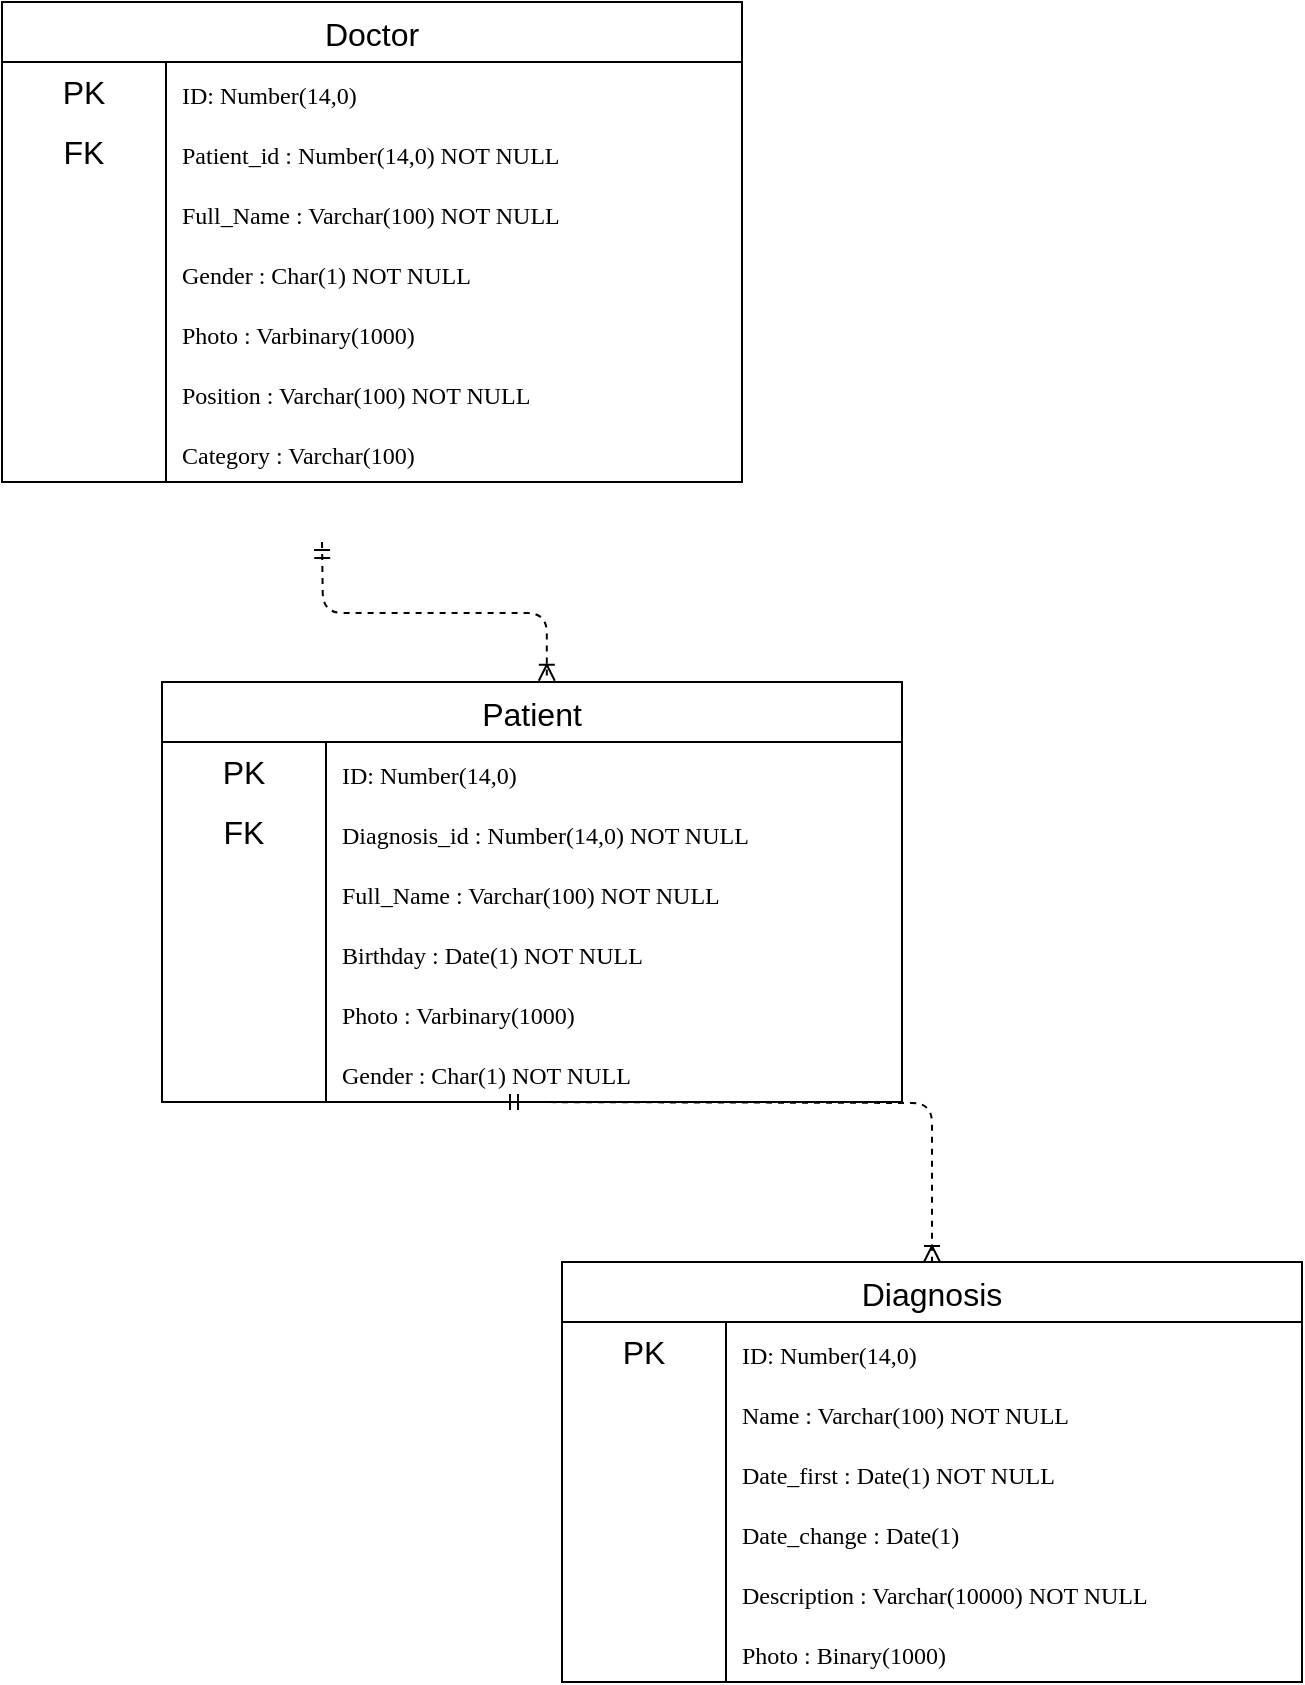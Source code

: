 <mxfile version="25.0.1">
  <diagram name="Страница — 1" id="5wm_MW8RiW5G4kwtfzKN">
    <mxGraphModel dx="1737" dy="807" grid="1" gridSize="10" guides="1" tooltips="1" connect="1" arrows="1" fold="1" page="1" pageScale="1" pageWidth="827" pageHeight="1169" math="0" shadow="0">
      <root>
        <mxCell id="0" />
        <mxCell id="1" parent="0" />
        <mxCell id="_ISjkX7I6UmkPHPzQtQV-1" value="Doctor" style="shape=table;startSize=30;container=1;collapsible=0;childLayout=tableLayout;fixedRows=1;rowLines=0;fontStyle=0;strokeColor=default;fontSize=16;" parent="1" vertex="1">
          <mxGeometry x="680" y="930" width="370" height="240" as="geometry" />
        </mxCell>
        <mxCell id="_ISjkX7I6UmkPHPzQtQV-2" value="" style="shape=tableRow;horizontal=0;startSize=0;swimlaneHead=0;swimlaneBody=0;top=0;left=0;bottom=0;right=0;collapsible=0;dropTarget=0;fillColor=none;points=[[0,0.5],[1,0.5]];portConstraint=eastwest;strokeColor=inherit;fontSize=16;" parent="_ISjkX7I6UmkPHPzQtQV-1" vertex="1">
          <mxGeometry y="30" width="370" height="30" as="geometry" />
        </mxCell>
        <mxCell id="_ISjkX7I6UmkPHPzQtQV-3" value="PK" style="shape=partialRectangle;html=1;whiteSpace=wrap;connectable=0;fillColor=none;top=0;left=0;bottom=0;right=0;overflow=hidden;pointerEvents=1;strokeColor=inherit;fontSize=16;" parent="_ISjkX7I6UmkPHPzQtQV-2" vertex="1">
          <mxGeometry width="82" height="30" as="geometry">
            <mxRectangle width="82" height="30" as="alternateBounds" />
          </mxGeometry>
        </mxCell>
        <mxCell id="_ISjkX7I6UmkPHPzQtQV-4" value="&lt;span style=&quot;font-family: Verdana; font-size: 12px; text-wrap: nowrap;&quot;&gt;ID: Number(14,0)&lt;/span&gt;" style="shape=partialRectangle;html=1;whiteSpace=wrap;connectable=0;fillColor=none;top=0;left=0;bottom=0;right=0;align=left;spacingLeft=6;overflow=hidden;strokeColor=inherit;fontSize=16;" parent="_ISjkX7I6UmkPHPzQtQV-2" vertex="1">
          <mxGeometry x="82" width="288" height="30" as="geometry">
            <mxRectangle width="288" height="30" as="alternateBounds" />
          </mxGeometry>
        </mxCell>
        <mxCell id="_ISjkX7I6UmkPHPzQtQV-5" value="" style="shape=tableRow;horizontal=0;startSize=0;swimlaneHead=0;swimlaneBody=0;top=0;left=0;bottom=0;right=0;collapsible=0;dropTarget=0;fillColor=none;points=[[0,0.5],[1,0.5]];portConstraint=eastwest;strokeColor=inherit;fontSize=16;" parent="_ISjkX7I6UmkPHPzQtQV-1" vertex="1">
          <mxGeometry y="60" width="370" height="30" as="geometry" />
        </mxCell>
        <mxCell id="_ISjkX7I6UmkPHPzQtQV-6" value="FK" style="shape=partialRectangle;html=1;whiteSpace=wrap;connectable=0;fillColor=none;top=0;left=0;bottom=0;right=0;overflow=hidden;strokeColor=inherit;fontSize=16;" parent="_ISjkX7I6UmkPHPzQtQV-5" vertex="1">
          <mxGeometry width="82" height="30" as="geometry">
            <mxRectangle width="82" height="30" as="alternateBounds" />
          </mxGeometry>
        </mxCell>
        <mxCell id="_ISjkX7I6UmkPHPzQtQV-7" value="&lt;span style=&quot;font-family: Verdana; font-size: 12px; text-wrap: nowrap;&quot;&gt;Patient_id : Number(14,0) NOT NULL&lt;/span&gt;" style="shape=partialRectangle;html=1;whiteSpace=wrap;connectable=0;fillColor=none;top=0;left=0;bottom=0;right=0;align=left;spacingLeft=6;overflow=hidden;strokeColor=inherit;fontSize=16;" parent="_ISjkX7I6UmkPHPzQtQV-5" vertex="1">
          <mxGeometry x="82" width="288" height="30" as="geometry">
            <mxRectangle width="288" height="30" as="alternateBounds" />
          </mxGeometry>
        </mxCell>
        <mxCell id="_ISjkX7I6UmkPHPzQtQV-8" value="" style="shape=tableRow;horizontal=0;startSize=0;swimlaneHead=0;swimlaneBody=0;top=0;left=0;bottom=0;right=0;collapsible=0;dropTarget=0;fillColor=none;points=[[0,0.5],[1,0.5]];portConstraint=eastwest;strokeColor=inherit;fontSize=16;" parent="_ISjkX7I6UmkPHPzQtQV-1" vertex="1">
          <mxGeometry y="90" width="370" height="30" as="geometry" />
        </mxCell>
        <mxCell id="_ISjkX7I6UmkPHPzQtQV-9" value="" style="shape=partialRectangle;html=1;whiteSpace=wrap;connectable=0;fillColor=none;top=0;left=0;bottom=0;right=0;overflow=hidden;strokeColor=inherit;fontSize=16;" parent="_ISjkX7I6UmkPHPzQtQV-8" vertex="1">
          <mxGeometry width="82" height="30" as="geometry">
            <mxRectangle width="82" height="30" as="alternateBounds" />
          </mxGeometry>
        </mxCell>
        <mxCell id="_ISjkX7I6UmkPHPzQtQV-10" value="&lt;span style=&quot;font-family: Verdana; font-size: 12px; text-wrap: nowrap;&quot;&gt;Full_Name : Varchar(100) NOT NULL&lt;/span&gt;" style="shape=partialRectangle;html=1;whiteSpace=wrap;connectable=0;fillColor=none;top=0;left=0;bottom=0;right=0;align=left;spacingLeft=6;overflow=hidden;strokeColor=inherit;fontSize=16;" parent="_ISjkX7I6UmkPHPzQtQV-8" vertex="1">
          <mxGeometry x="82" width="288" height="30" as="geometry">
            <mxRectangle width="288" height="30" as="alternateBounds" />
          </mxGeometry>
        </mxCell>
        <mxCell id="_ISjkX7I6UmkPHPzQtQV-11" value="" style="shape=tableRow;horizontal=0;startSize=0;swimlaneHead=0;swimlaneBody=0;top=0;left=0;bottom=0;right=0;collapsible=0;dropTarget=0;fillColor=none;points=[[0,0.5],[1,0.5]];portConstraint=eastwest;strokeColor=inherit;fontSize=16;" parent="_ISjkX7I6UmkPHPzQtQV-1" vertex="1">
          <mxGeometry y="120" width="370" height="30" as="geometry" />
        </mxCell>
        <mxCell id="_ISjkX7I6UmkPHPzQtQV-12" value="" style="shape=partialRectangle;html=1;whiteSpace=wrap;connectable=0;fillColor=none;top=0;left=0;bottom=0;right=0;overflow=hidden;strokeColor=inherit;fontSize=16;" parent="_ISjkX7I6UmkPHPzQtQV-11" vertex="1">
          <mxGeometry width="82" height="30" as="geometry">
            <mxRectangle width="82" height="30" as="alternateBounds" />
          </mxGeometry>
        </mxCell>
        <mxCell id="_ISjkX7I6UmkPHPzQtQV-13" value="&lt;span style=&quot;font-family: Verdana; font-size: 12px; text-wrap: nowrap;&quot;&gt;Gender : Char(1) NOT NULL&lt;/span&gt;" style="shape=partialRectangle;html=1;whiteSpace=wrap;connectable=0;fillColor=none;top=0;left=0;bottom=0;right=0;align=left;spacingLeft=6;overflow=hidden;strokeColor=inherit;fontSize=16;" parent="_ISjkX7I6UmkPHPzQtQV-11" vertex="1">
          <mxGeometry x="82" width="288" height="30" as="geometry">
            <mxRectangle width="288" height="30" as="alternateBounds" />
          </mxGeometry>
        </mxCell>
        <mxCell id="_ISjkX7I6UmkPHPzQtQV-14" value="" style="shape=tableRow;horizontal=0;startSize=0;swimlaneHead=0;swimlaneBody=0;top=0;left=0;bottom=0;right=0;collapsible=0;dropTarget=0;fillColor=none;points=[[0,0.5],[1,0.5]];portConstraint=eastwest;strokeColor=inherit;fontSize=16;" parent="_ISjkX7I6UmkPHPzQtQV-1" vertex="1">
          <mxGeometry y="150" width="370" height="30" as="geometry" />
        </mxCell>
        <mxCell id="_ISjkX7I6UmkPHPzQtQV-15" value="" style="shape=partialRectangle;html=1;whiteSpace=wrap;connectable=0;fillColor=none;top=0;left=0;bottom=0;right=0;overflow=hidden;strokeColor=inherit;fontSize=16;" parent="_ISjkX7I6UmkPHPzQtQV-14" vertex="1">
          <mxGeometry width="82" height="30" as="geometry">
            <mxRectangle width="82" height="30" as="alternateBounds" />
          </mxGeometry>
        </mxCell>
        <mxCell id="_ISjkX7I6UmkPHPzQtQV-16" value="&lt;span style=&quot;font-family: Verdana; font-size: 12px; text-wrap: nowrap;&quot;&gt;Photo : Varbinary(1000)&lt;/span&gt;" style="shape=partialRectangle;html=1;whiteSpace=wrap;connectable=0;fillColor=none;top=0;left=0;bottom=0;right=0;align=left;spacingLeft=6;overflow=hidden;strokeColor=inherit;fontSize=16;" parent="_ISjkX7I6UmkPHPzQtQV-14" vertex="1">
          <mxGeometry x="82" width="288" height="30" as="geometry">
            <mxRectangle width="288" height="30" as="alternateBounds" />
          </mxGeometry>
        </mxCell>
        <mxCell id="_ISjkX7I6UmkPHPzQtQV-17" value="" style="shape=tableRow;horizontal=0;startSize=0;swimlaneHead=0;swimlaneBody=0;top=0;left=0;bottom=0;right=0;collapsible=0;dropTarget=0;fillColor=none;points=[[0,0.5],[1,0.5]];portConstraint=eastwest;strokeColor=inherit;fontSize=16;" parent="_ISjkX7I6UmkPHPzQtQV-1" vertex="1">
          <mxGeometry y="180" width="370" height="30" as="geometry" />
        </mxCell>
        <mxCell id="_ISjkX7I6UmkPHPzQtQV-18" value="" style="shape=partialRectangle;html=1;whiteSpace=wrap;connectable=0;fillColor=none;top=0;left=0;bottom=0;right=0;overflow=hidden;strokeColor=inherit;fontSize=16;" parent="_ISjkX7I6UmkPHPzQtQV-17" vertex="1">
          <mxGeometry width="82" height="30" as="geometry">
            <mxRectangle width="82" height="30" as="alternateBounds" />
          </mxGeometry>
        </mxCell>
        <mxCell id="_ISjkX7I6UmkPHPzQtQV-19" value="&lt;span style=&quot;font-family: Verdana; font-size: 12px; text-wrap: nowrap;&quot;&gt;Position : Varchar(100) NOT NULL&lt;/span&gt;" style="shape=partialRectangle;html=1;whiteSpace=wrap;connectable=0;fillColor=none;top=0;left=0;bottom=0;right=0;align=left;spacingLeft=6;overflow=hidden;strokeColor=inherit;fontSize=16;" parent="_ISjkX7I6UmkPHPzQtQV-17" vertex="1">
          <mxGeometry x="82" width="288" height="30" as="geometry">
            <mxRectangle width="288" height="30" as="alternateBounds" />
          </mxGeometry>
        </mxCell>
        <mxCell id="40LIs_LKBng66J1xRwgj-20" value="" style="shape=tableRow;horizontal=0;startSize=0;swimlaneHead=0;swimlaneBody=0;top=0;left=0;bottom=0;right=0;collapsible=0;dropTarget=0;fillColor=none;points=[[0,0.5],[1,0.5]];portConstraint=eastwest;strokeColor=inherit;fontSize=16;" vertex="1" parent="_ISjkX7I6UmkPHPzQtQV-1">
          <mxGeometry y="210" width="370" height="30" as="geometry" />
        </mxCell>
        <mxCell id="40LIs_LKBng66J1xRwgj-21" value="" style="shape=partialRectangle;html=1;whiteSpace=wrap;connectable=0;fillColor=none;top=0;left=0;bottom=0;right=0;overflow=hidden;strokeColor=inherit;fontSize=16;" vertex="1" parent="40LIs_LKBng66J1xRwgj-20">
          <mxGeometry width="82" height="30" as="geometry">
            <mxRectangle width="82" height="30" as="alternateBounds" />
          </mxGeometry>
        </mxCell>
        <mxCell id="40LIs_LKBng66J1xRwgj-22" value="&lt;span style=&quot;font-family: Verdana; font-size: 12px; text-wrap: nowrap;&quot;&gt;Category : Varchar(100)&lt;/span&gt;" style="shape=partialRectangle;html=1;whiteSpace=wrap;connectable=0;fillColor=none;top=0;left=0;bottom=0;right=0;align=left;spacingLeft=6;overflow=hidden;strokeColor=inherit;fontSize=16;" vertex="1" parent="40LIs_LKBng66J1xRwgj-20">
          <mxGeometry x="82" width="288" height="30" as="geometry">
            <mxRectangle width="288" height="30" as="alternateBounds" />
          </mxGeometry>
        </mxCell>
        <mxCell id="_ISjkX7I6UmkPHPzQtQV-20" value="Patient" style="shape=table;startSize=30;container=1;collapsible=0;childLayout=tableLayout;fixedRows=1;rowLines=0;fontStyle=0;strokeColor=default;fontSize=16;" parent="1" vertex="1">
          <mxGeometry x="760" y="1270" width="370" height="210" as="geometry" />
        </mxCell>
        <mxCell id="_ISjkX7I6UmkPHPzQtQV-21" value="" style="shape=tableRow;horizontal=0;startSize=0;swimlaneHead=0;swimlaneBody=0;top=0;left=0;bottom=0;right=0;collapsible=0;dropTarget=0;fillColor=none;points=[[0,0.5],[1,0.5]];portConstraint=eastwest;strokeColor=inherit;fontSize=16;" parent="_ISjkX7I6UmkPHPzQtQV-20" vertex="1">
          <mxGeometry y="30" width="370" height="30" as="geometry" />
        </mxCell>
        <mxCell id="_ISjkX7I6UmkPHPzQtQV-22" value="PK" style="shape=partialRectangle;html=1;whiteSpace=wrap;connectable=0;fillColor=none;top=0;left=0;bottom=0;right=0;overflow=hidden;pointerEvents=1;strokeColor=inherit;fontSize=16;" parent="_ISjkX7I6UmkPHPzQtQV-21" vertex="1">
          <mxGeometry width="82" height="30" as="geometry">
            <mxRectangle width="82" height="30" as="alternateBounds" />
          </mxGeometry>
        </mxCell>
        <mxCell id="_ISjkX7I6UmkPHPzQtQV-23" value="&lt;span style=&quot;font-family: Verdana; font-size: 12px; text-wrap: nowrap;&quot;&gt;ID: Number(14,0)&lt;/span&gt;" style="shape=partialRectangle;html=1;whiteSpace=wrap;connectable=0;fillColor=none;top=0;left=0;bottom=0;right=0;align=left;spacingLeft=6;overflow=hidden;strokeColor=inherit;fontSize=16;" parent="_ISjkX7I6UmkPHPzQtQV-21" vertex="1">
          <mxGeometry x="82" width="288" height="30" as="geometry">
            <mxRectangle width="288" height="30" as="alternateBounds" />
          </mxGeometry>
        </mxCell>
        <mxCell id="_ISjkX7I6UmkPHPzQtQV-24" value="" style="shape=tableRow;horizontal=0;startSize=0;swimlaneHead=0;swimlaneBody=0;top=0;left=0;bottom=0;right=0;collapsible=0;dropTarget=0;fillColor=none;points=[[0,0.5],[1,0.5]];portConstraint=eastwest;strokeColor=inherit;fontSize=16;" parent="_ISjkX7I6UmkPHPzQtQV-20" vertex="1">
          <mxGeometry y="60" width="370" height="30" as="geometry" />
        </mxCell>
        <mxCell id="_ISjkX7I6UmkPHPzQtQV-25" value="FK" style="shape=partialRectangle;html=1;whiteSpace=wrap;connectable=0;fillColor=none;top=0;left=0;bottom=0;right=0;overflow=hidden;strokeColor=inherit;fontSize=16;" parent="_ISjkX7I6UmkPHPzQtQV-24" vertex="1">
          <mxGeometry width="82" height="30" as="geometry">
            <mxRectangle width="82" height="30" as="alternateBounds" />
          </mxGeometry>
        </mxCell>
        <mxCell id="_ISjkX7I6UmkPHPzQtQV-26" value="&lt;span style=&quot;font-family: Verdana; font-size: 12px; text-wrap: nowrap;&quot;&gt;Diagnosis_id : Number(14,0) NOT NULL&lt;/span&gt;" style="shape=partialRectangle;html=1;whiteSpace=wrap;connectable=0;fillColor=none;top=0;left=0;bottom=0;right=0;align=left;spacingLeft=6;overflow=hidden;strokeColor=inherit;fontSize=16;" parent="_ISjkX7I6UmkPHPzQtQV-24" vertex="1">
          <mxGeometry x="82" width="288" height="30" as="geometry">
            <mxRectangle width="288" height="30" as="alternateBounds" />
          </mxGeometry>
        </mxCell>
        <mxCell id="_ISjkX7I6UmkPHPzQtQV-27" value="" style="shape=tableRow;horizontal=0;startSize=0;swimlaneHead=0;swimlaneBody=0;top=0;left=0;bottom=0;right=0;collapsible=0;dropTarget=0;fillColor=none;points=[[0,0.5],[1,0.5]];portConstraint=eastwest;strokeColor=inherit;fontSize=16;" parent="_ISjkX7I6UmkPHPzQtQV-20" vertex="1">
          <mxGeometry y="90" width="370" height="30" as="geometry" />
        </mxCell>
        <mxCell id="_ISjkX7I6UmkPHPzQtQV-28" value="" style="shape=partialRectangle;html=1;whiteSpace=wrap;connectable=0;fillColor=none;top=0;left=0;bottom=0;right=0;overflow=hidden;strokeColor=inherit;fontSize=16;" parent="_ISjkX7I6UmkPHPzQtQV-27" vertex="1">
          <mxGeometry width="82" height="30" as="geometry">
            <mxRectangle width="82" height="30" as="alternateBounds" />
          </mxGeometry>
        </mxCell>
        <mxCell id="_ISjkX7I6UmkPHPzQtQV-29" value="&lt;span style=&quot;font-family: Verdana; font-size: 12px; text-wrap: nowrap;&quot;&gt;Full_Name : Varchar(100) NOT NULL&lt;/span&gt;" style="shape=partialRectangle;html=1;whiteSpace=wrap;connectable=0;fillColor=none;top=0;left=0;bottom=0;right=0;align=left;spacingLeft=6;overflow=hidden;strokeColor=inherit;fontSize=16;" parent="_ISjkX7I6UmkPHPzQtQV-27" vertex="1">
          <mxGeometry x="82" width="288" height="30" as="geometry">
            <mxRectangle width="288" height="30" as="alternateBounds" />
          </mxGeometry>
        </mxCell>
        <mxCell id="_ISjkX7I6UmkPHPzQtQV-30" value="" style="shape=tableRow;horizontal=0;startSize=0;swimlaneHead=0;swimlaneBody=0;top=0;left=0;bottom=0;right=0;collapsible=0;dropTarget=0;fillColor=none;points=[[0,0.5],[1,0.5]];portConstraint=eastwest;strokeColor=inherit;fontSize=16;" parent="_ISjkX7I6UmkPHPzQtQV-20" vertex="1">
          <mxGeometry y="120" width="370" height="30" as="geometry" />
        </mxCell>
        <mxCell id="_ISjkX7I6UmkPHPzQtQV-31" value="" style="shape=partialRectangle;html=1;whiteSpace=wrap;connectable=0;fillColor=none;top=0;left=0;bottom=0;right=0;overflow=hidden;strokeColor=inherit;fontSize=16;" parent="_ISjkX7I6UmkPHPzQtQV-30" vertex="1">
          <mxGeometry width="82" height="30" as="geometry">
            <mxRectangle width="82" height="30" as="alternateBounds" />
          </mxGeometry>
        </mxCell>
        <mxCell id="_ISjkX7I6UmkPHPzQtQV-32" value="&lt;span style=&quot;font-family: Verdana; font-size: 12px; text-wrap: nowrap;&quot;&gt;Birthday : Date(1) NOT NULL&lt;/span&gt;" style="shape=partialRectangle;html=1;whiteSpace=wrap;connectable=0;fillColor=none;top=0;left=0;bottom=0;right=0;align=left;spacingLeft=6;overflow=hidden;strokeColor=inherit;fontSize=16;" parent="_ISjkX7I6UmkPHPzQtQV-30" vertex="1">
          <mxGeometry x="82" width="288" height="30" as="geometry">
            <mxRectangle width="288" height="30" as="alternateBounds" />
          </mxGeometry>
        </mxCell>
        <mxCell id="_ISjkX7I6UmkPHPzQtQV-33" value="" style="shape=tableRow;horizontal=0;startSize=0;swimlaneHead=0;swimlaneBody=0;top=0;left=0;bottom=0;right=0;collapsible=0;dropTarget=0;fillColor=none;points=[[0,0.5],[1,0.5]];portConstraint=eastwest;strokeColor=inherit;fontSize=16;" parent="_ISjkX7I6UmkPHPzQtQV-20" vertex="1">
          <mxGeometry y="150" width="370" height="30" as="geometry" />
        </mxCell>
        <mxCell id="_ISjkX7I6UmkPHPzQtQV-34" value="" style="shape=partialRectangle;html=1;whiteSpace=wrap;connectable=0;fillColor=none;top=0;left=0;bottom=0;right=0;overflow=hidden;strokeColor=inherit;fontSize=16;" parent="_ISjkX7I6UmkPHPzQtQV-33" vertex="1">
          <mxGeometry width="82" height="30" as="geometry">
            <mxRectangle width="82" height="30" as="alternateBounds" />
          </mxGeometry>
        </mxCell>
        <mxCell id="_ISjkX7I6UmkPHPzQtQV-35" value="&lt;span style=&quot;font-family: Verdana; font-size: 12px; text-wrap: nowrap;&quot;&gt;Photo : Varbinary(1000)&lt;/span&gt;" style="shape=partialRectangle;html=1;whiteSpace=wrap;connectable=0;fillColor=none;top=0;left=0;bottom=0;right=0;align=left;spacingLeft=6;overflow=hidden;strokeColor=inherit;fontSize=16;" parent="_ISjkX7I6UmkPHPzQtQV-33" vertex="1">
          <mxGeometry x="82" width="288" height="30" as="geometry">
            <mxRectangle width="288" height="30" as="alternateBounds" />
          </mxGeometry>
        </mxCell>
        <mxCell id="_ISjkX7I6UmkPHPzQtQV-36" value="" style="shape=tableRow;horizontal=0;startSize=0;swimlaneHead=0;swimlaneBody=0;top=0;left=0;bottom=0;right=0;collapsible=0;dropTarget=0;fillColor=none;points=[[0,0.5],[1,0.5]];portConstraint=eastwest;strokeColor=inherit;fontSize=16;" parent="_ISjkX7I6UmkPHPzQtQV-20" vertex="1">
          <mxGeometry y="180" width="370" height="30" as="geometry" />
        </mxCell>
        <mxCell id="_ISjkX7I6UmkPHPzQtQV-37" value="" style="shape=partialRectangle;html=1;whiteSpace=wrap;connectable=0;fillColor=none;top=0;left=0;bottom=0;right=0;overflow=hidden;strokeColor=inherit;fontSize=16;" parent="_ISjkX7I6UmkPHPzQtQV-36" vertex="1">
          <mxGeometry width="82" height="30" as="geometry">
            <mxRectangle width="82" height="30" as="alternateBounds" />
          </mxGeometry>
        </mxCell>
        <mxCell id="_ISjkX7I6UmkPHPzQtQV-38" value="&lt;span style=&quot;font-family: Verdana; font-size: 12px; text-wrap: nowrap;&quot;&gt;Gender : Char(1) NOT NULL&lt;/span&gt;" style="shape=partialRectangle;html=1;whiteSpace=wrap;connectable=0;fillColor=none;top=0;left=0;bottom=0;right=0;align=left;spacingLeft=6;overflow=hidden;strokeColor=inherit;fontSize=16;" parent="_ISjkX7I6UmkPHPzQtQV-36" vertex="1">
          <mxGeometry x="82" width="288" height="30" as="geometry">
            <mxRectangle width="288" height="30" as="alternateBounds" />
          </mxGeometry>
        </mxCell>
        <mxCell id="_ISjkX7I6UmkPHPzQtQV-39" value="Diagnosis" style="shape=table;startSize=30;container=1;collapsible=0;childLayout=tableLayout;fixedRows=1;rowLines=0;fontStyle=0;strokeColor=default;fontSize=16;" parent="1" vertex="1">
          <mxGeometry x="960" y="1560" width="370" height="210" as="geometry" />
        </mxCell>
        <mxCell id="_ISjkX7I6UmkPHPzQtQV-40" value="" style="shape=tableRow;horizontal=0;startSize=0;swimlaneHead=0;swimlaneBody=0;top=0;left=0;bottom=0;right=0;collapsible=0;dropTarget=0;fillColor=none;points=[[0,0.5],[1,0.5]];portConstraint=eastwest;strokeColor=inherit;fontSize=16;" parent="_ISjkX7I6UmkPHPzQtQV-39" vertex="1">
          <mxGeometry y="30" width="370" height="30" as="geometry" />
        </mxCell>
        <mxCell id="_ISjkX7I6UmkPHPzQtQV-41" value="PK" style="shape=partialRectangle;html=1;whiteSpace=wrap;connectable=0;fillColor=none;top=0;left=0;bottom=0;right=0;overflow=hidden;pointerEvents=1;strokeColor=inherit;fontSize=16;" parent="_ISjkX7I6UmkPHPzQtQV-40" vertex="1">
          <mxGeometry width="82" height="30" as="geometry">
            <mxRectangle width="82" height="30" as="alternateBounds" />
          </mxGeometry>
        </mxCell>
        <mxCell id="_ISjkX7I6UmkPHPzQtQV-42" value="&lt;span style=&quot;font-family: Verdana; font-size: 12px; text-wrap: nowrap;&quot;&gt;ID: Number(14,0)&lt;/span&gt;" style="shape=partialRectangle;html=1;whiteSpace=wrap;connectable=0;fillColor=none;top=0;left=0;bottom=0;right=0;align=left;spacingLeft=6;overflow=hidden;strokeColor=inherit;fontSize=16;" parent="_ISjkX7I6UmkPHPzQtQV-40" vertex="1">
          <mxGeometry x="82" width="288" height="30" as="geometry">
            <mxRectangle width="288" height="30" as="alternateBounds" />
          </mxGeometry>
        </mxCell>
        <mxCell id="_ISjkX7I6UmkPHPzQtQV-43" value="" style="shape=tableRow;horizontal=0;startSize=0;swimlaneHead=0;swimlaneBody=0;top=0;left=0;bottom=0;right=0;collapsible=0;dropTarget=0;fillColor=none;points=[[0,0.5],[1,0.5]];portConstraint=eastwest;strokeColor=inherit;fontSize=16;" parent="_ISjkX7I6UmkPHPzQtQV-39" vertex="1">
          <mxGeometry y="60" width="370" height="30" as="geometry" />
        </mxCell>
        <mxCell id="_ISjkX7I6UmkPHPzQtQV-44" value="" style="shape=partialRectangle;html=1;whiteSpace=wrap;connectable=0;fillColor=none;top=0;left=0;bottom=0;right=0;overflow=hidden;strokeColor=inherit;fontSize=16;" parent="_ISjkX7I6UmkPHPzQtQV-43" vertex="1">
          <mxGeometry width="82" height="30" as="geometry">
            <mxRectangle width="82" height="30" as="alternateBounds" />
          </mxGeometry>
        </mxCell>
        <mxCell id="_ISjkX7I6UmkPHPzQtQV-45" value="&lt;span style=&quot;font-family: Verdana; font-size: 12px; text-wrap: nowrap;&quot;&gt;Name : Varchar(100) NOT NULL&lt;/span&gt;" style="shape=partialRectangle;html=1;whiteSpace=wrap;connectable=0;fillColor=none;top=0;left=0;bottom=0;right=0;align=left;spacingLeft=6;overflow=hidden;strokeColor=inherit;fontSize=16;" parent="_ISjkX7I6UmkPHPzQtQV-43" vertex="1">
          <mxGeometry x="82" width="288" height="30" as="geometry">
            <mxRectangle width="288" height="30" as="alternateBounds" />
          </mxGeometry>
        </mxCell>
        <mxCell id="_ISjkX7I6UmkPHPzQtQV-46" value="" style="shape=tableRow;horizontal=0;startSize=0;swimlaneHead=0;swimlaneBody=0;top=0;left=0;bottom=0;right=0;collapsible=0;dropTarget=0;fillColor=none;points=[[0,0.5],[1,0.5]];portConstraint=eastwest;strokeColor=inherit;fontSize=16;" parent="_ISjkX7I6UmkPHPzQtQV-39" vertex="1">
          <mxGeometry y="90" width="370" height="30" as="geometry" />
        </mxCell>
        <mxCell id="_ISjkX7I6UmkPHPzQtQV-47" value="" style="shape=partialRectangle;html=1;whiteSpace=wrap;connectable=0;fillColor=none;top=0;left=0;bottom=0;right=0;overflow=hidden;strokeColor=inherit;fontSize=16;" parent="_ISjkX7I6UmkPHPzQtQV-46" vertex="1">
          <mxGeometry width="82" height="30" as="geometry">
            <mxRectangle width="82" height="30" as="alternateBounds" />
          </mxGeometry>
        </mxCell>
        <mxCell id="_ISjkX7I6UmkPHPzQtQV-48" value="&lt;span style=&quot;font-family: Verdana; font-size: 12px; text-wrap: nowrap;&quot;&gt;Date_first : Date(1) NOT NULL&lt;/span&gt;" style="shape=partialRectangle;html=1;whiteSpace=wrap;connectable=0;fillColor=none;top=0;left=0;bottom=0;right=0;align=left;spacingLeft=6;overflow=hidden;strokeColor=inherit;fontSize=16;" parent="_ISjkX7I6UmkPHPzQtQV-46" vertex="1">
          <mxGeometry x="82" width="288" height="30" as="geometry">
            <mxRectangle width="288" height="30" as="alternateBounds" />
          </mxGeometry>
        </mxCell>
        <mxCell id="_ISjkX7I6UmkPHPzQtQV-49" value="" style="shape=tableRow;horizontal=0;startSize=0;swimlaneHead=0;swimlaneBody=0;top=0;left=0;bottom=0;right=0;collapsible=0;dropTarget=0;fillColor=none;points=[[0,0.5],[1,0.5]];portConstraint=eastwest;strokeColor=inherit;fontSize=16;" parent="_ISjkX7I6UmkPHPzQtQV-39" vertex="1">
          <mxGeometry y="120" width="370" height="30" as="geometry" />
        </mxCell>
        <mxCell id="_ISjkX7I6UmkPHPzQtQV-50" value="" style="shape=partialRectangle;html=1;whiteSpace=wrap;connectable=0;fillColor=none;top=0;left=0;bottom=0;right=0;overflow=hidden;strokeColor=inherit;fontSize=16;" parent="_ISjkX7I6UmkPHPzQtQV-49" vertex="1">
          <mxGeometry width="82" height="30" as="geometry">
            <mxRectangle width="82" height="30" as="alternateBounds" />
          </mxGeometry>
        </mxCell>
        <mxCell id="_ISjkX7I6UmkPHPzQtQV-51" value="&lt;span style=&quot;font-family: Verdana; font-size: 12px; text-wrap: nowrap;&quot;&gt;Date_change : Date(1)&lt;/span&gt;" style="shape=partialRectangle;html=1;whiteSpace=wrap;connectable=0;fillColor=none;top=0;left=0;bottom=0;right=0;align=left;spacingLeft=6;overflow=hidden;strokeColor=inherit;fontSize=16;" parent="_ISjkX7I6UmkPHPzQtQV-49" vertex="1">
          <mxGeometry x="82" width="288" height="30" as="geometry">
            <mxRectangle width="288" height="30" as="alternateBounds" />
          </mxGeometry>
        </mxCell>
        <mxCell id="_ISjkX7I6UmkPHPzQtQV-52" value="" style="shape=tableRow;horizontal=0;startSize=0;swimlaneHead=0;swimlaneBody=0;top=0;left=0;bottom=0;right=0;collapsible=0;dropTarget=0;fillColor=none;points=[[0,0.5],[1,0.5]];portConstraint=eastwest;strokeColor=inherit;fontSize=16;" parent="_ISjkX7I6UmkPHPzQtQV-39" vertex="1">
          <mxGeometry y="150" width="370" height="30" as="geometry" />
        </mxCell>
        <mxCell id="_ISjkX7I6UmkPHPzQtQV-53" value="" style="shape=partialRectangle;html=1;whiteSpace=wrap;connectable=0;fillColor=none;top=0;left=0;bottom=0;right=0;overflow=hidden;strokeColor=inherit;fontSize=16;" parent="_ISjkX7I6UmkPHPzQtQV-52" vertex="1">
          <mxGeometry width="82" height="30" as="geometry">
            <mxRectangle width="82" height="30" as="alternateBounds" />
          </mxGeometry>
        </mxCell>
        <mxCell id="_ISjkX7I6UmkPHPzQtQV-54" value="&lt;span style=&quot;font-family: Verdana; font-size: 12px; text-wrap: nowrap;&quot;&gt;Description : Varchar(10000) NOT NULL&lt;/span&gt;" style="shape=partialRectangle;html=1;whiteSpace=wrap;connectable=0;fillColor=none;top=0;left=0;bottom=0;right=0;align=left;spacingLeft=6;overflow=hidden;strokeColor=inherit;fontSize=16;" parent="_ISjkX7I6UmkPHPzQtQV-52" vertex="1">
          <mxGeometry x="82" width="288" height="30" as="geometry">
            <mxRectangle width="288" height="30" as="alternateBounds" />
          </mxGeometry>
        </mxCell>
        <mxCell id="_ISjkX7I6UmkPHPzQtQV-55" value="" style="shape=tableRow;horizontal=0;startSize=0;swimlaneHead=0;swimlaneBody=0;top=0;left=0;bottom=0;right=0;collapsible=0;dropTarget=0;fillColor=none;points=[[0,0.5],[1,0.5]];portConstraint=eastwest;strokeColor=inherit;fontSize=16;" parent="_ISjkX7I6UmkPHPzQtQV-39" vertex="1">
          <mxGeometry y="180" width="370" height="30" as="geometry" />
        </mxCell>
        <mxCell id="_ISjkX7I6UmkPHPzQtQV-56" value="" style="shape=partialRectangle;html=1;whiteSpace=wrap;connectable=0;fillColor=none;top=0;left=0;bottom=0;right=0;overflow=hidden;strokeColor=inherit;fontSize=16;" parent="_ISjkX7I6UmkPHPzQtQV-55" vertex="1">
          <mxGeometry width="82" height="30" as="geometry">
            <mxRectangle width="82" height="30" as="alternateBounds" />
          </mxGeometry>
        </mxCell>
        <mxCell id="_ISjkX7I6UmkPHPzQtQV-57" value="&lt;span style=&quot;font-family: Verdana; font-size: 12px; text-wrap: nowrap;&quot;&gt;Photo : Binary(1000)&lt;/span&gt;" style="shape=partialRectangle;html=1;whiteSpace=wrap;connectable=0;fillColor=none;top=0;left=0;bottom=0;right=0;align=left;spacingLeft=6;overflow=hidden;strokeColor=inherit;fontSize=16;" parent="_ISjkX7I6UmkPHPzQtQV-55" vertex="1">
          <mxGeometry x="82" width="288" height="30" as="geometry">
            <mxRectangle width="288" height="30" as="alternateBounds" />
          </mxGeometry>
        </mxCell>
        <mxCell id="_ISjkX7I6UmkPHPzQtQV-64" style="edgeStyle=orthogonalEdgeStyle;html=1;entryX=0.52;entryY=-0.003;dashed=1;labelBackgroundColor=none;startArrow=ERmandOne;endArrow=ERoneToMany;fontFamily=Verdana;fontSize=12;align=left;exitX=0.483;exitY=0.975;exitDx=0;exitDy=0;exitPerimeter=0;entryDx=0;entryDy=0;entryPerimeter=0;" parent="1" target="_ISjkX7I6UmkPHPzQtQV-20" edge="1">
          <mxGeometry relative="1" as="geometry">
            <mxPoint x="840" y="1200" as="sourcePoint" />
            <mxPoint x="1095" y="1338" as="targetPoint" />
          </mxGeometry>
        </mxCell>
        <mxCell id="_ISjkX7I6UmkPHPzQtQV-65" style="edgeStyle=orthogonalEdgeStyle;html=1;dashed=1;labelBackgroundColor=none;startArrow=ERmandOne;endArrow=ERoneToMany;fontFamily=Verdana;fontSize=12;align=left;exitX=0.483;exitY=0.975;exitDx=0;exitDy=0;exitPerimeter=0;" parent="1" target="_ISjkX7I6UmkPHPzQtQV-39" edge="1">
          <mxGeometry relative="1" as="geometry">
            <mxPoint x="930" y="1480" as="sourcePoint" />
            <mxPoint x="1185" y="1618" as="targetPoint" />
          </mxGeometry>
        </mxCell>
      </root>
    </mxGraphModel>
  </diagram>
</mxfile>
